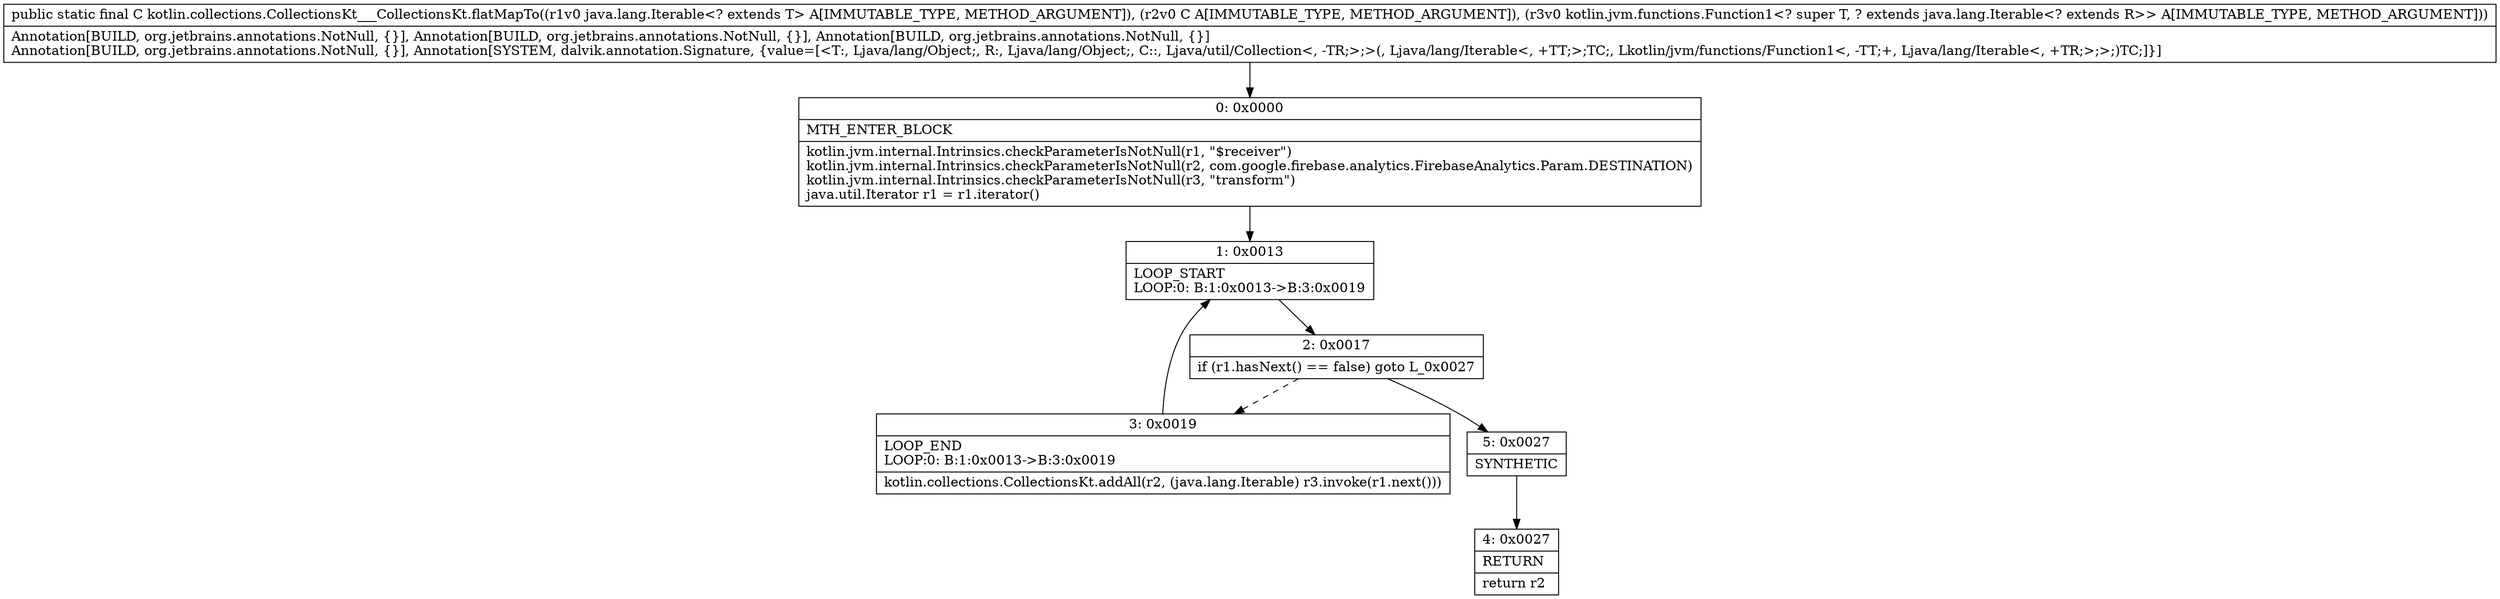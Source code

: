 digraph "CFG forkotlin.collections.CollectionsKt___CollectionsKt.flatMapTo(Ljava\/lang\/Iterable;Ljava\/util\/Collection;Lkotlin\/jvm\/functions\/Function1;)Ljava\/util\/Collection;" {
Node_0 [shape=record,label="{0\:\ 0x0000|MTH_ENTER_BLOCK\l|kotlin.jvm.internal.Intrinsics.checkParameterIsNotNull(r1, \"$receiver\")\lkotlin.jvm.internal.Intrinsics.checkParameterIsNotNull(r2, com.google.firebase.analytics.FirebaseAnalytics.Param.DESTINATION)\lkotlin.jvm.internal.Intrinsics.checkParameterIsNotNull(r3, \"transform\")\ljava.util.Iterator r1 = r1.iterator()\l}"];
Node_1 [shape=record,label="{1\:\ 0x0013|LOOP_START\lLOOP:0: B:1:0x0013\-\>B:3:0x0019\l}"];
Node_2 [shape=record,label="{2\:\ 0x0017|if (r1.hasNext() == false) goto L_0x0027\l}"];
Node_3 [shape=record,label="{3\:\ 0x0019|LOOP_END\lLOOP:0: B:1:0x0013\-\>B:3:0x0019\l|kotlin.collections.CollectionsKt.addAll(r2, (java.lang.Iterable) r3.invoke(r1.next()))\l}"];
Node_4 [shape=record,label="{4\:\ 0x0027|RETURN\l|return r2\l}"];
Node_5 [shape=record,label="{5\:\ 0x0027|SYNTHETIC\l}"];
MethodNode[shape=record,label="{public static final C kotlin.collections.CollectionsKt___CollectionsKt.flatMapTo((r1v0 java.lang.Iterable\<? extends T\> A[IMMUTABLE_TYPE, METHOD_ARGUMENT]), (r2v0 C A[IMMUTABLE_TYPE, METHOD_ARGUMENT]), (r3v0 kotlin.jvm.functions.Function1\<? super T, ? extends java.lang.Iterable\<? extends R\>\> A[IMMUTABLE_TYPE, METHOD_ARGUMENT]))  | Annotation[BUILD, org.jetbrains.annotations.NotNull, \{\}], Annotation[BUILD, org.jetbrains.annotations.NotNull, \{\}], Annotation[BUILD, org.jetbrains.annotations.NotNull, \{\}]\lAnnotation[BUILD, org.jetbrains.annotations.NotNull, \{\}], Annotation[SYSTEM, dalvik.annotation.Signature, \{value=[\<T:, Ljava\/lang\/Object;, R:, Ljava\/lang\/Object;, C::, Ljava\/util\/Collection\<, \-TR;\>;\>(, Ljava\/lang\/Iterable\<, +TT;\>;TC;, Lkotlin\/jvm\/functions\/Function1\<, \-TT;+, Ljava\/lang\/Iterable\<, +TR;\>;\>;)TC;]\}]\l}"];
MethodNode -> Node_0;
Node_0 -> Node_1;
Node_1 -> Node_2;
Node_2 -> Node_3[style=dashed];
Node_2 -> Node_5;
Node_3 -> Node_1;
Node_5 -> Node_4;
}

